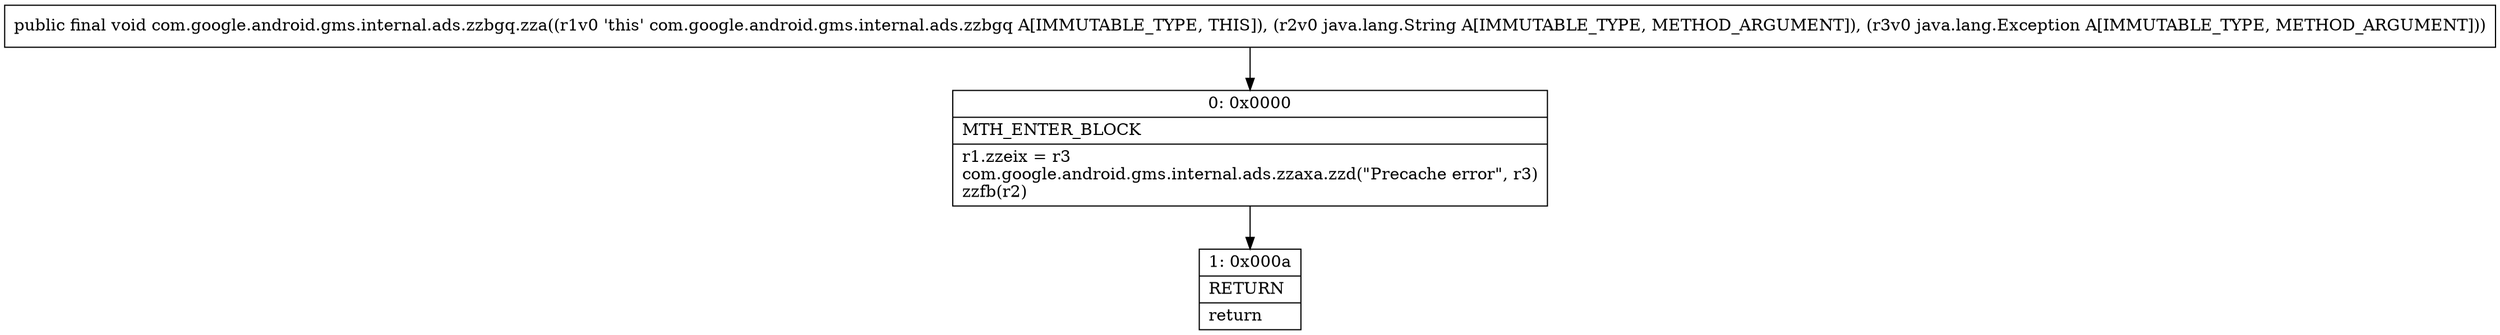 digraph "CFG forcom.google.android.gms.internal.ads.zzbgq.zza(Ljava\/lang\/String;Ljava\/lang\/Exception;)V" {
Node_0 [shape=record,label="{0\:\ 0x0000|MTH_ENTER_BLOCK\l|r1.zzeix = r3\lcom.google.android.gms.internal.ads.zzaxa.zzd(\"Precache error\", r3)\lzzfb(r2)\l}"];
Node_1 [shape=record,label="{1\:\ 0x000a|RETURN\l|return\l}"];
MethodNode[shape=record,label="{public final void com.google.android.gms.internal.ads.zzbgq.zza((r1v0 'this' com.google.android.gms.internal.ads.zzbgq A[IMMUTABLE_TYPE, THIS]), (r2v0 java.lang.String A[IMMUTABLE_TYPE, METHOD_ARGUMENT]), (r3v0 java.lang.Exception A[IMMUTABLE_TYPE, METHOD_ARGUMENT])) }"];
MethodNode -> Node_0;
Node_0 -> Node_1;
}

